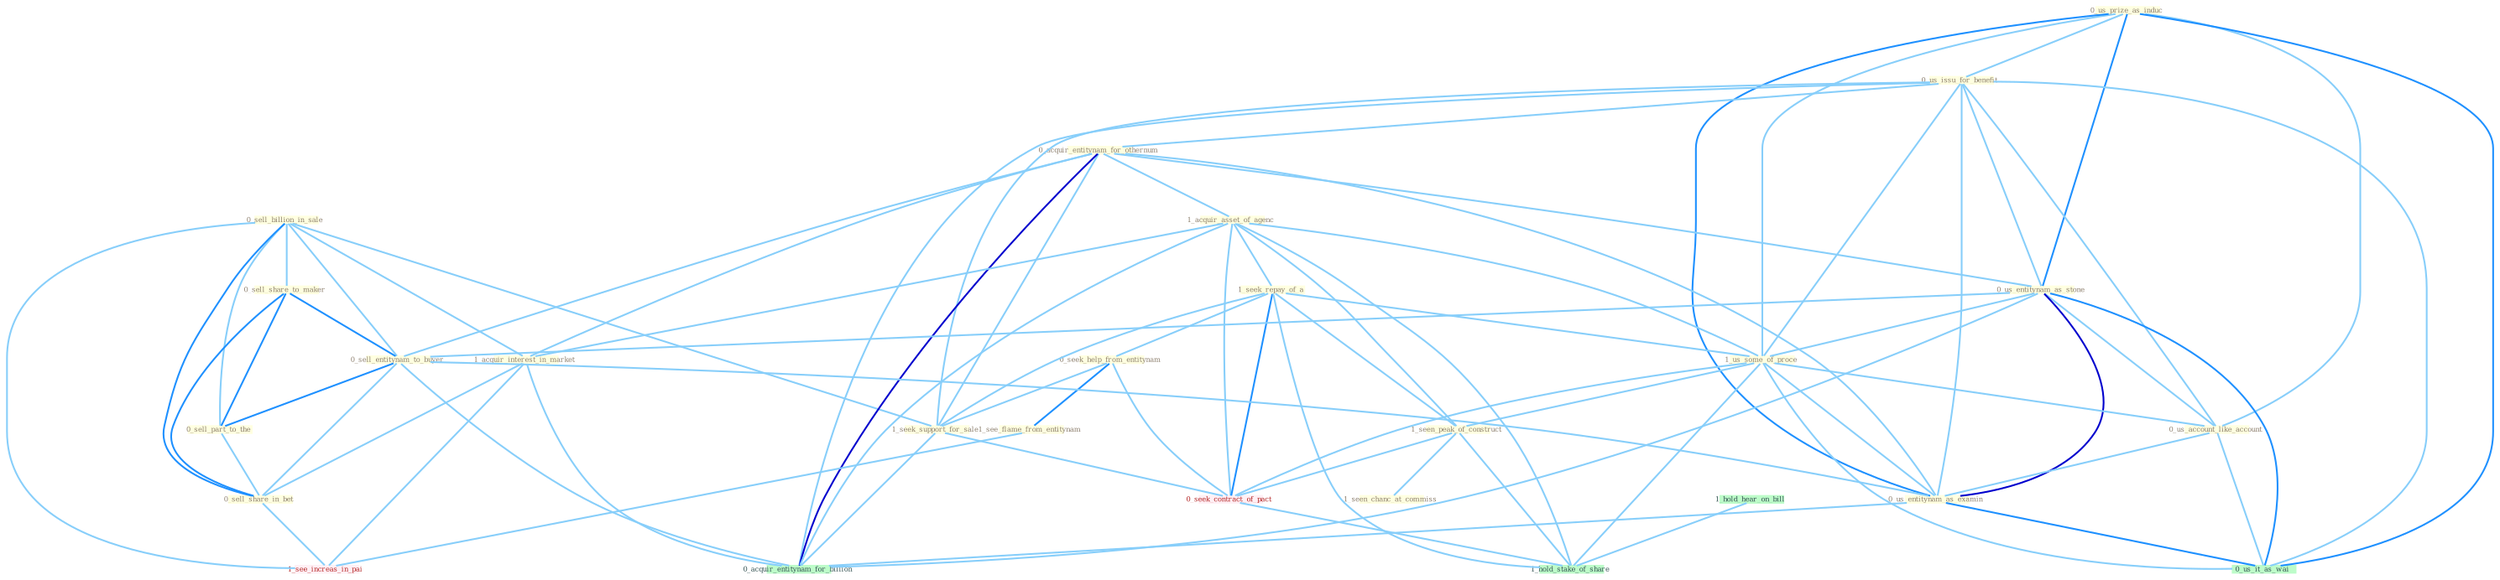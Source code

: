 Graph G{ 
    node
    [shape=polygon,style=filled,width=.5,height=.06,color="#BDFCC9",fixedsize=true,fontsize=4,
    fontcolor="#2f4f4f"];
    {node
    [color="#ffffe0", fontcolor="#8b7d6b"] "0_sell_billion_in_sale " "0_us_prize_as_induc " "0_us_issu_for_benefit " "0_acquir_entitynam_for_othernum " "1_acquir_asset_of_agenc " "1_seek_repay_of_a " "0_seek_help_from_entitynam " "1_acquir_interest_in_market " "1_see_flame_from_entitynam " "0_us_entitynam_as_stone " "1_us_some_of_proce " "0_us_account_like_account " "1_seen_peak_of_construct " "0_sell_share_to_maker " "1_seek_support_for_sale " "0_sell_entitynam_to_buyer " "0_sell_part_to_the " "0_sell_share_in_bet " "0_us_entitynam_as_examin " "1_seen_chanc_at_commiss "}
{node [color="#fff0f5", fontcolor="#b22222"] "0_seek_contract_of_pact " "1_see_increas_in_pai "}
edge [color="#B0E2FF"];

	"0_sell_billion_in_sale " -- "1_acquir_interest_in_market " [w="1", color="#87cefa" ];
	"0_sell_billion_in_sale " -- "0_sell_share_to_maker " [w="1", color="#87cefa" ];
	"0_sell_billion_in_sale " -- "1_seek_support_for_sale " [w="1", color="#87cefa" ];
	"0_sell_billion_in_sale " -- "0_sell_entitynam_to_buyer " [w="1", color="#87cefa" ];
	"0_sell_billion_in_sale " -- "0_sell_part_to_the " [w="1", color="#87cefa" ];
	"0_sell_billion_in_sale " -- "0_sell_share_in_bet " [w="2", color="#1e90ff" , len=0.8];
	"0_sell_billion_in_sale " -- "1_see_increas_in_pai " [w="1", color="#87cefa" ];
	"0_us_prize_as_induc " -- "0_us_issu_for_benefit " [w="1", color="#87cefa" ];
	"0_us_prize_as_induc " -- "0_us_entitynam_as_stone " [w="2", color="#1e90ff" , len=0.8];
	"0_us_prize_as_induc " -- "1_us_some_of_proce " [w="1", color="#87cefa" ];
	"0_us_prize_as_induc " -- "0_us_account_like_account " [w="1", color="#87cefa" ];
	"0_us_prize_as_induc " -- "0_us_entitynam_as_examin " [w="2", color="#1e90ff" , len=0.8];
	"0_us_prize_as_induc " -- "0_us_it_as_wai " [w="2", color="#1e90ff" , len=0.8];
	"0_us_issu_for_benefit " -- "0_acquir_entitynam_for_othernum " [w="1", color="#87cefa" ];
	"0_us_issu_for_benefit " -- "0_us_entitynam_as_stone " [w="1", color="#87cefa" ];
	"0_us_issu_for_benefit " -- "1_us_some_of_proce " [w="1", color="#87cefa" ];
	"0_us_issu_for_benefit " -- "0_us_account_like_account " [w="1", color="#87cefa" ];
	"0_us_issu_for_benefit " -- "1_seek_support_for_sale " [w="1", color="#87cefa" ];
	"0_us_issu_for_benefit " -- "0_us_entitynam_as_examin " [w="1", color="#87cefa" ];
	"0_us_issu_for_benefit " -- "0_us_it_as_wai " [w="1", color="#87cefa" ];
	"0_us_issu_for_benefit " -- "0_acquir_entitynam_for_billion " [w="1", color="#87cefa" ];
	"0_acquir_entitynam_for_othernum " -- "1_acquir_asset_of_agenc " [w="1", color="#87cefa" ];
	"0_acquir_entitynam_for_othernum " -- "1_acquir_interest_in_market " [w="1", color="#87cefa" ];
	"0_acquir_entitynam_for_othernum " -- "0_us_entitynam_as_stone " [w="1", color="#87cefa" ];
	"0_acquir_entitynam_for_othernum " -- "1_seek_support_for_sale " [w="1", color="#87cefa" ];
	"0_acquir_entitynam_for_othernum " -- "0_sell_entitynam_to_buyer " [w="1", color="#87cefa" ];
	"0_acquir_entitynam_for_othernum " -- "0_us_entitynam_as_examin " [w="1", color="#87cefa" ];
	"0_acquir_entitynam_for_othernum " -- "0_acquir_entitynam_for_billion " [w="3", color="#0000cd" , len=0.6];
	"1_acquir_asset_of_agenc " -- "1_seek_repay_of_a " [w="1", color="#87cefa" ];
	"1_acquir_asset_of_agenc " -- "1_acquir_interest_in_market " [w="1", color="#87cefa" ];
	"1_acquir_asset_of_agenc " -- "1_us_some_of_proce " [w="1", color="#87cefa" ];
	"1_acquir_asset_of_agenc " -- "1_seen_peak_of_construct " [w="1", color="#87cefa" ];
	"1_acquir_asset_of_agenc " -- "0_seek_contract_of_pact " [w="1", color="#87cefa" ];
	"1_acquir_asset_of_agenc " -- "0_acquir_entitynam_for_billion " [w="1", color="#87cefa" ];
	"1_acquir_asset_of_agenc " -- "1_hold_stake_of_share " [w="1", color="#87cefa" ];
	"1_seek_repay_of_a " -- "0_seek_help_from_entitynam " [w="1", color="#87cefa" ];
	"1_seek_repay_of_a " -- "1_us_some_of_proce " [w="1", color="#87cefa" ];
	"1_seek_repay_of_a " -- "1_seen_peak_of_construct " [w="1", color="#87cefa" ];
	"1_seek_repay_of_a " -- "1_seek_support_for_sale " [w="1", color="#87cefa" ];
	"1_seek_repay_of_a " -- "0_seek_contract_of_pact " [w="2", color="#1e90ff" , len=0.8];
	"1_seek_repay_of_a " -- "1_hold_stake_of_share " [w="1", color="#87cefa" ];
	"0_seek_help_from_entitynam " -- "1_see_flame_from_entitynam " [w="2", color="#1e90ff" , len=0.8];
	"0_seek_help_from_entitynam " -- "1_seek_support_for_sale " [w="1", color="#87cefa" ];
	"0_seek_help_from_entitynam " -- "0_seek_contract_of_pact " [w="1", color="#87cefa" ];
	"1_acquir_interest_in_market " -- "0_sell_share_in_bet " [w="1", color="#87cefa" ];
	"1_acquir_interest_in_market " -- "0_acquir_entitynam_for_billion " [w="1", color="#87cefa" ];
	"1_acquir_interest_in_market " -- "1_see_increas_in_pai " [w="1", color="#87cefa" ];
	"1_see_flame_from_entitynam " -- "1_see_increas_in_pai " [w="1", color="#87cefa" ];
	"0_us_entitynam_as_stone " -- "1_us_some_of_proce " [w="1", color="#87cefa" ];
	"0_us_entitynam_as_stone " -- "0_us_account_like_account " [w="1", color="#87cefa" ];
	"0_us_entitynam_as_stone " -- "0_sell_entitynam_to_buyer " [w="1", color="#87cefa" ];
	"0_us_entitynam_as_stone " -- "0_us_entitynam_as_examin " [w="3", color="#0000cd" , len=0.6];
	"0_us_entitynam_as_stone " -- "0_us_it_as_wai " [w="2", color="#1e90ff" , len=0.8];
	"0_us_entitynam_as_stone " -- "0_acquir_entitynam_for_billion " [w="1", color="#87cefa" ];
	"1_us_some_of_proce " -- "0_us_account_like_account " [w="1", color="#87cefa" ];
	"1_us_some_of_proce " -- "1_seen_peak_of_construct " [w="1", color="#87cefa" ];
	"1_us_some_of_proce " -- "0_us_entitynam_as_examin " [w="1", color="#87cefa" ];
	"1_us_some_of_proce " -- "0_seek_contract_of_pact " [w="1", color="#87cefa" ];
	"1_us_some_of_proce " -- "0_us_it_as_wai " [w="1", color="#87cefa" ];
	"1_us_some_of_proce " -- "1_hold_stake_of_share " [w="1", color="#87cefa" ];
	"0_us_account_like_account " -- "0_us_entitynam_as_examin " [w="1", color="#87cefa" ];
	"0_us_account_like_account " -- "0_us_it_as_wai " [w="1", color="#87cefa" ];
	"1_seen_peak_of_construct " -- "1_seen_chanc_at_commiss " [w="1", color="#87cefa" ];
	"1_seen_peak_of_construct " -- "0_seek_contract_of_pact " [w="1", color="#87cefa" ];
	"1_seen_peak_of_construct " -- "1_hold_stake_of_share " [w="1", color="#87cefa" ];
	"0_sell_share_to_maker " -- "0_sell_entitynam_to_buyer " [w="2", color="#1e90ff" , len=0.8];
	"0_sell_share_to_maker " -- "0_sell_part_to_the " [w="2", color="#1e90ff" , len=0.8];
	"0_sell_share_to_maker " -- "0_sell_share_in_bet " [w="2", color="#1e90ff" , len=0.8];
	"1_seek_support_for_sale " -- "0_seek_contract_of_pact " [w="1", color="#87cefa" ];
	"1_seek_support_for_sale " -- "0_acquir_entitynam_for_billion " [w="1", color="#87cefa" ];
	"0_sell_entitynam_to_buyer " -- "0_sell_part_to_the " [w="2", color="#1e90ff" , len=0.8];
	"0_sell_entitynam_to_buyer " -- "0_sell_share_in_bet " [w="1", color="#87cefa" ];
	"0_sell_entitynam_to_buyer " -- "0_us_entitynam_as_examin " [w="1", color="#87cefa" ];
	"0_sell_entitynam_to_buyer " -- "0_acquir_entitynam_for_billion " [w="1", color="#87cefa" ];
	"0_sell_part_to_the " -- "0_sell_share_in_bet " [w="1", color="#87cefa" ];
	"0_sell_share_in_bet " -- "1_see_increas_in_pai " [w="1", color="#87cefa" ];
	"0_us_entitynam_as_examin " -- "0_us_it_as_wai " [w="2", color="#1e90ff" , len=0.8];
	"0_us_entitynam_as_examin " -- "0_acquir_entitynam_for_billion " [w="1", color="#87cefa" ];
	"0_seek_contract_of_pact " -- "1_hold_stake_of_share " [w="1", color="#87cefa" ];
	"1_hold_hear_on_bill " -- "1_hold_stake_of_share " [w="1", color="#87cefa" ];
}